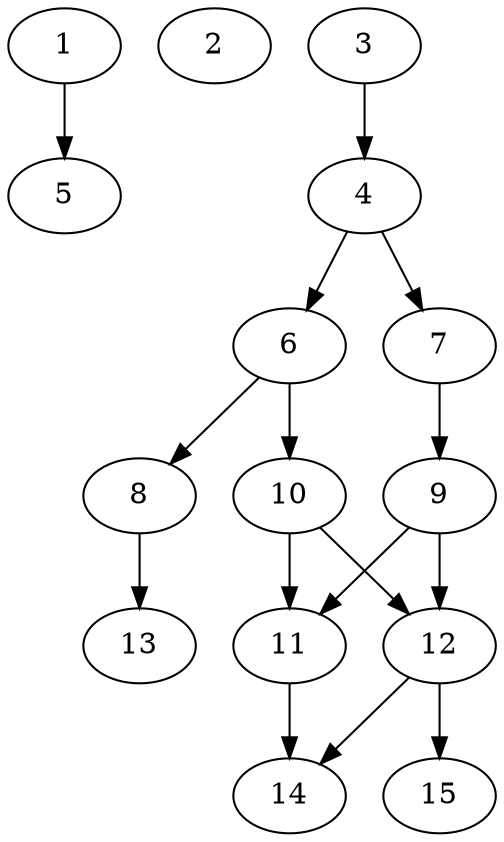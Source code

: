 // DAG automatically generated by daggen at Thu Oct  3 13:59:27 2019
// ./daggen --dot -n 15 --ccr 0.5 --fat 0.5 --regular 0.9 --density 0.5 --mindata 5242880 --maxdata 52428800 
digraph G {
  1 [size="96378880", alpha="0.09", expect_size="48189440"] 
  1 -> 5 [size ="48189440"]
  2 [size="30312448", alpha="0.09", expect_size="15156224"] 
  3 [size="44888064", alpha="0.04", expect_size="22444032"] 
  3 -> 4 [size ="22444032"]
  4 [size="99078144", alpha="0.10", expect_size="49539072"] 
  4 -> 6 [size ="49539072"]
  4 -> 7 [size ="49539072"]
  5 [size="78551040", alpha="0.12", expect_size="39275520"] 
  6 [size="61292544", alpha="0.03", expect_size="30646272"] 
  6 -> 8 [size ="30646272"]
  6 -> 10 [size ="30646272"]
  7 [size="65087488", alpha="0.07", expect_size="32543744"] 
  7 -> 9 [size ="32543744"]
  8 [size="43120640", alpha="0.01", expect_size="21560320"] 
  8 -> 13 [size ="21560320"]
  9 [size="83380224", alpha="0.02", expect_size="41690112"] 
  9 -> 11 [size ="41690112"]
  9 -> 12 [size ="41690112"]
  10 [size="33357824", alpha="0.17", expect_size="16678912"] 
  10 -> 11 [size ="16678912"]
  10 -> 12 [size ="16678912"]
  11 [size="57946112", alpha="0.15", expect_size="28973056"] 
  11 -> 14 [size ="28973056"]
  12 [size="100741120", alpha="0.04", expect_size="50370560"] 
  12 -> 14 [size ="50370560"]
  12 -> 15 [size ="50370560"]
  13 [size="48717824", alpha="0.15", expect_size="24358912"] 
  14 [size="69103616", alpha="0.05", expect_size="34551808"] 
  15 [size="20516864", alpha="0.00", expect_size="10258432"] 
}
